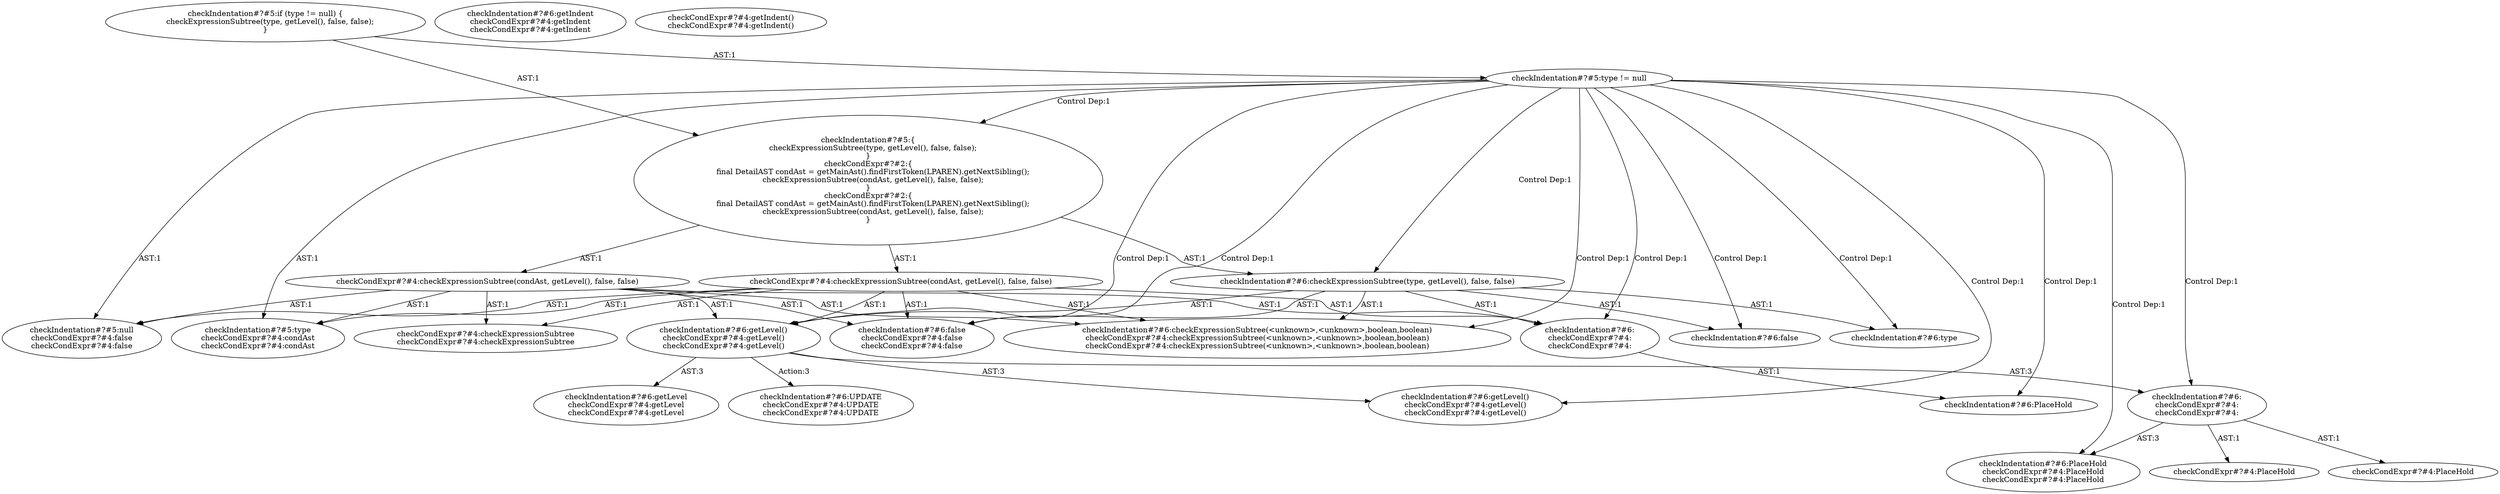 digraph "Pattern" {
0 [label="checkIndentation#?#6:UPDATE
checkCondExpr#?#4:UPDATE
checkCondExpr#?#4:UPDATE" shape=ellipse]
1 [label="checkIndentation#?#6:getLevel()
checkCondExpr#?#4:getLevel()
checkCondExpr#?#4:getLevel()" shape=ellipse]
2 [label="checkIndentation#?#5:type != null" shape=ellipse]
3 [label="checkIndentation#?#5:if (type != null) \{
    checkExpressionSubtree(type, getLevel(), false, false);
\}" shape=ellipse]
4 [label="checkIndentation#?#5:type
checkCondExpr#?#4:condAst
checkCondExpr#?#4:condAst" shape=ellipse]
5 [label="checkIndentation#?#5:null
checkCondExpr#?#4:false
checkCondExpr#?#4:false" shape=ellipse]
6 [label="checkIndentation#?#5:\{
    checkExpressionSubtree(type, getLevel(), false, false);
\}
checkCondExpr#?#2:\{
    final DetailAST condAst = getMainAst().findFirstToken(LPAREN).getNextSibling();
    checkExpressionSubtree(condAst, getLevel(), false, false);
\}
checkCondExpr#?#2:\{
    final DetailAST condAst = getMainAst().findFirstToken(LPAREN).getNextSibling();
    checkExpressionSubtree(condAst, getLevel(), false, false);
\}" shape=ellipse]
7 [label="checkIndentation#?#6:checkExpressionSubtree(type, getLevel(), false, false)" shape=ellipse]
8 [label="checkIndentation#?#6:checkExpressionSubtree(<unknown>,<unknown>,boolean,boolean)
checkCondExpr#?#4:checkExpressionSubtree(<unknown>,<unknown>,boolean,boolean)
checkCondExpr#?#4:checkExpressionSubtree(<unknown>,<unknown>,boolean,boolean)" shape=ellipse]
9 [label="checkIndentation#?#6:
checkCondExpr#?#4:
checkCondExpr#?#4:" shape=ellipse]
10 [label="checkIndentation#?#6:PlaceHold" shape=ellipse]
11 [label="checkIndentation#?#6:type" shape=ellipse]
12 [label="checkIndentation#?#6:getLevel()
checkCondExpr#?#4:getLevel()
checkCondExpr#?#4:getLevel()" shape=ellipse]
13 [label="checkIndentation#?#6:
checkCondExpr#?#4:
checkCondExpr#?#4:" shape=ellipse]
14 [label="checkIndentation#?#6:PlaceHold
checkCondExpr#?#4:PlaceHold
checkCondExpr#?#4:PlaceHold" shape=ellipse]
15 [label="checkIndentation#?#6:false
checkCondExpr#?#4:false
checkCondExpr#?#4:false" shape=ellipse]
16 [label="checkIndentation#?#6:false" shape=ellipse]
17 [label="checkIndentation#?#6:getIndent
checkCondExpr#?#4:getIndent
checkCondExpr#?#4:getIndent" shape=ellipse]
18 [label="checkIndentation#?#6:getLevel
checkCondExpr#?#4:getLevel
checkCondExpr#?#4:getLevel" shape=ellipse]
19 [label="checkCondExpr#?#4:checkExpressionSubtree(condAst, getLevel(), false, false)" shape=ellipse]
20 [label="checkCondExpr#?#4:checkExpressionSubtree
checkCondExpr#?#4:checkExpressionSubtree" shape=ellipse]
21 [label="checkCondExpr#?#4:getIndent()
checkCondExpr#?#4:getIndent()" shape=ellipse]
22 [label="checkCondExpr#?#4:PlaceHold" shape=ellipse]
23 [label="checkCondExpr#?#4:checkExpressionSubtree(condAst, getLevel(), false, false)" shape=ellipse]
24 [label="checkCondExpr#?#4:PlaceHold" shape=ellipse]
1 -> 0 [label="Action:3"];
1 -> 18 [label="AST:3"];
1 -> 13 [label="AST:3"];
1 -> 12 [label="AST:3"];
2 -> 1 [label="Control Dep:1"];
2 -> 4 [label="AST:1"];
2 -> 5 [label="AST:1"];
2 -> 6 [label="Control Dep:1"];
2 -> 7 [label="Control Dep:1"];
2 -> 8 [label="Control Dep:1"];
2 -> 9 [label="Control Dep:1"];
2 -> 10 [label="Control Dep:1"];
2 -> 11 [label="Control Dep:1"];
2 -> 12 [label="Control Dep:1"];
2 -> 13 [label="Control Dep:1"];
2 -> 14 [label="Control Dep:1"];
2 -> 15 [label="Control Dep:1"];
2 -> 16 [label="Control Dep:1"];
3 -> 2 [label="AST:1"];
3 -> 6 [label="AST:1"];
6 -> 7 [label="AST:1"];
6 -> 19 [label="AST:1"];
6 -> 23 [label="AST:1"];
7 -> 1 [label="AST:1"];
7 -> 9 [label="AST:1"];
7 -> 8 [label="AST:1"];
7 -> 11 [label="AST:1"];
7 -> 15 [label="AST:1"];
7 -> 16 [label="AST:1"];
9 -> 10 [label="AST:1"];
13 -> 14 [label="AST:3"];
13 -> 22 [label="AST:1"];
13 -> 24 [label="AST:1"];
19 -> 20 [label="AST:1"];
19 -> 9 [label="AST:1"];
19 -> 8 [label="AST:1"];
19 -> 4 [label="AST:1"];
19 -> 1 [label="AST:1"];
19 -> 5 [label="AST:1"];
19 -> 15 [label="AST:1"];
23 -> 20 [label="AST:1"];
23 -> 9 [label="AST:1"];
23 -> 8 [label="AST:1"];
23 -> 4 [label="AST:1"];
23 -> 1 [label="AST:1"];
23 -> 5 [label="AST:1"];
23 -> 15 [label="AST:1"];
}